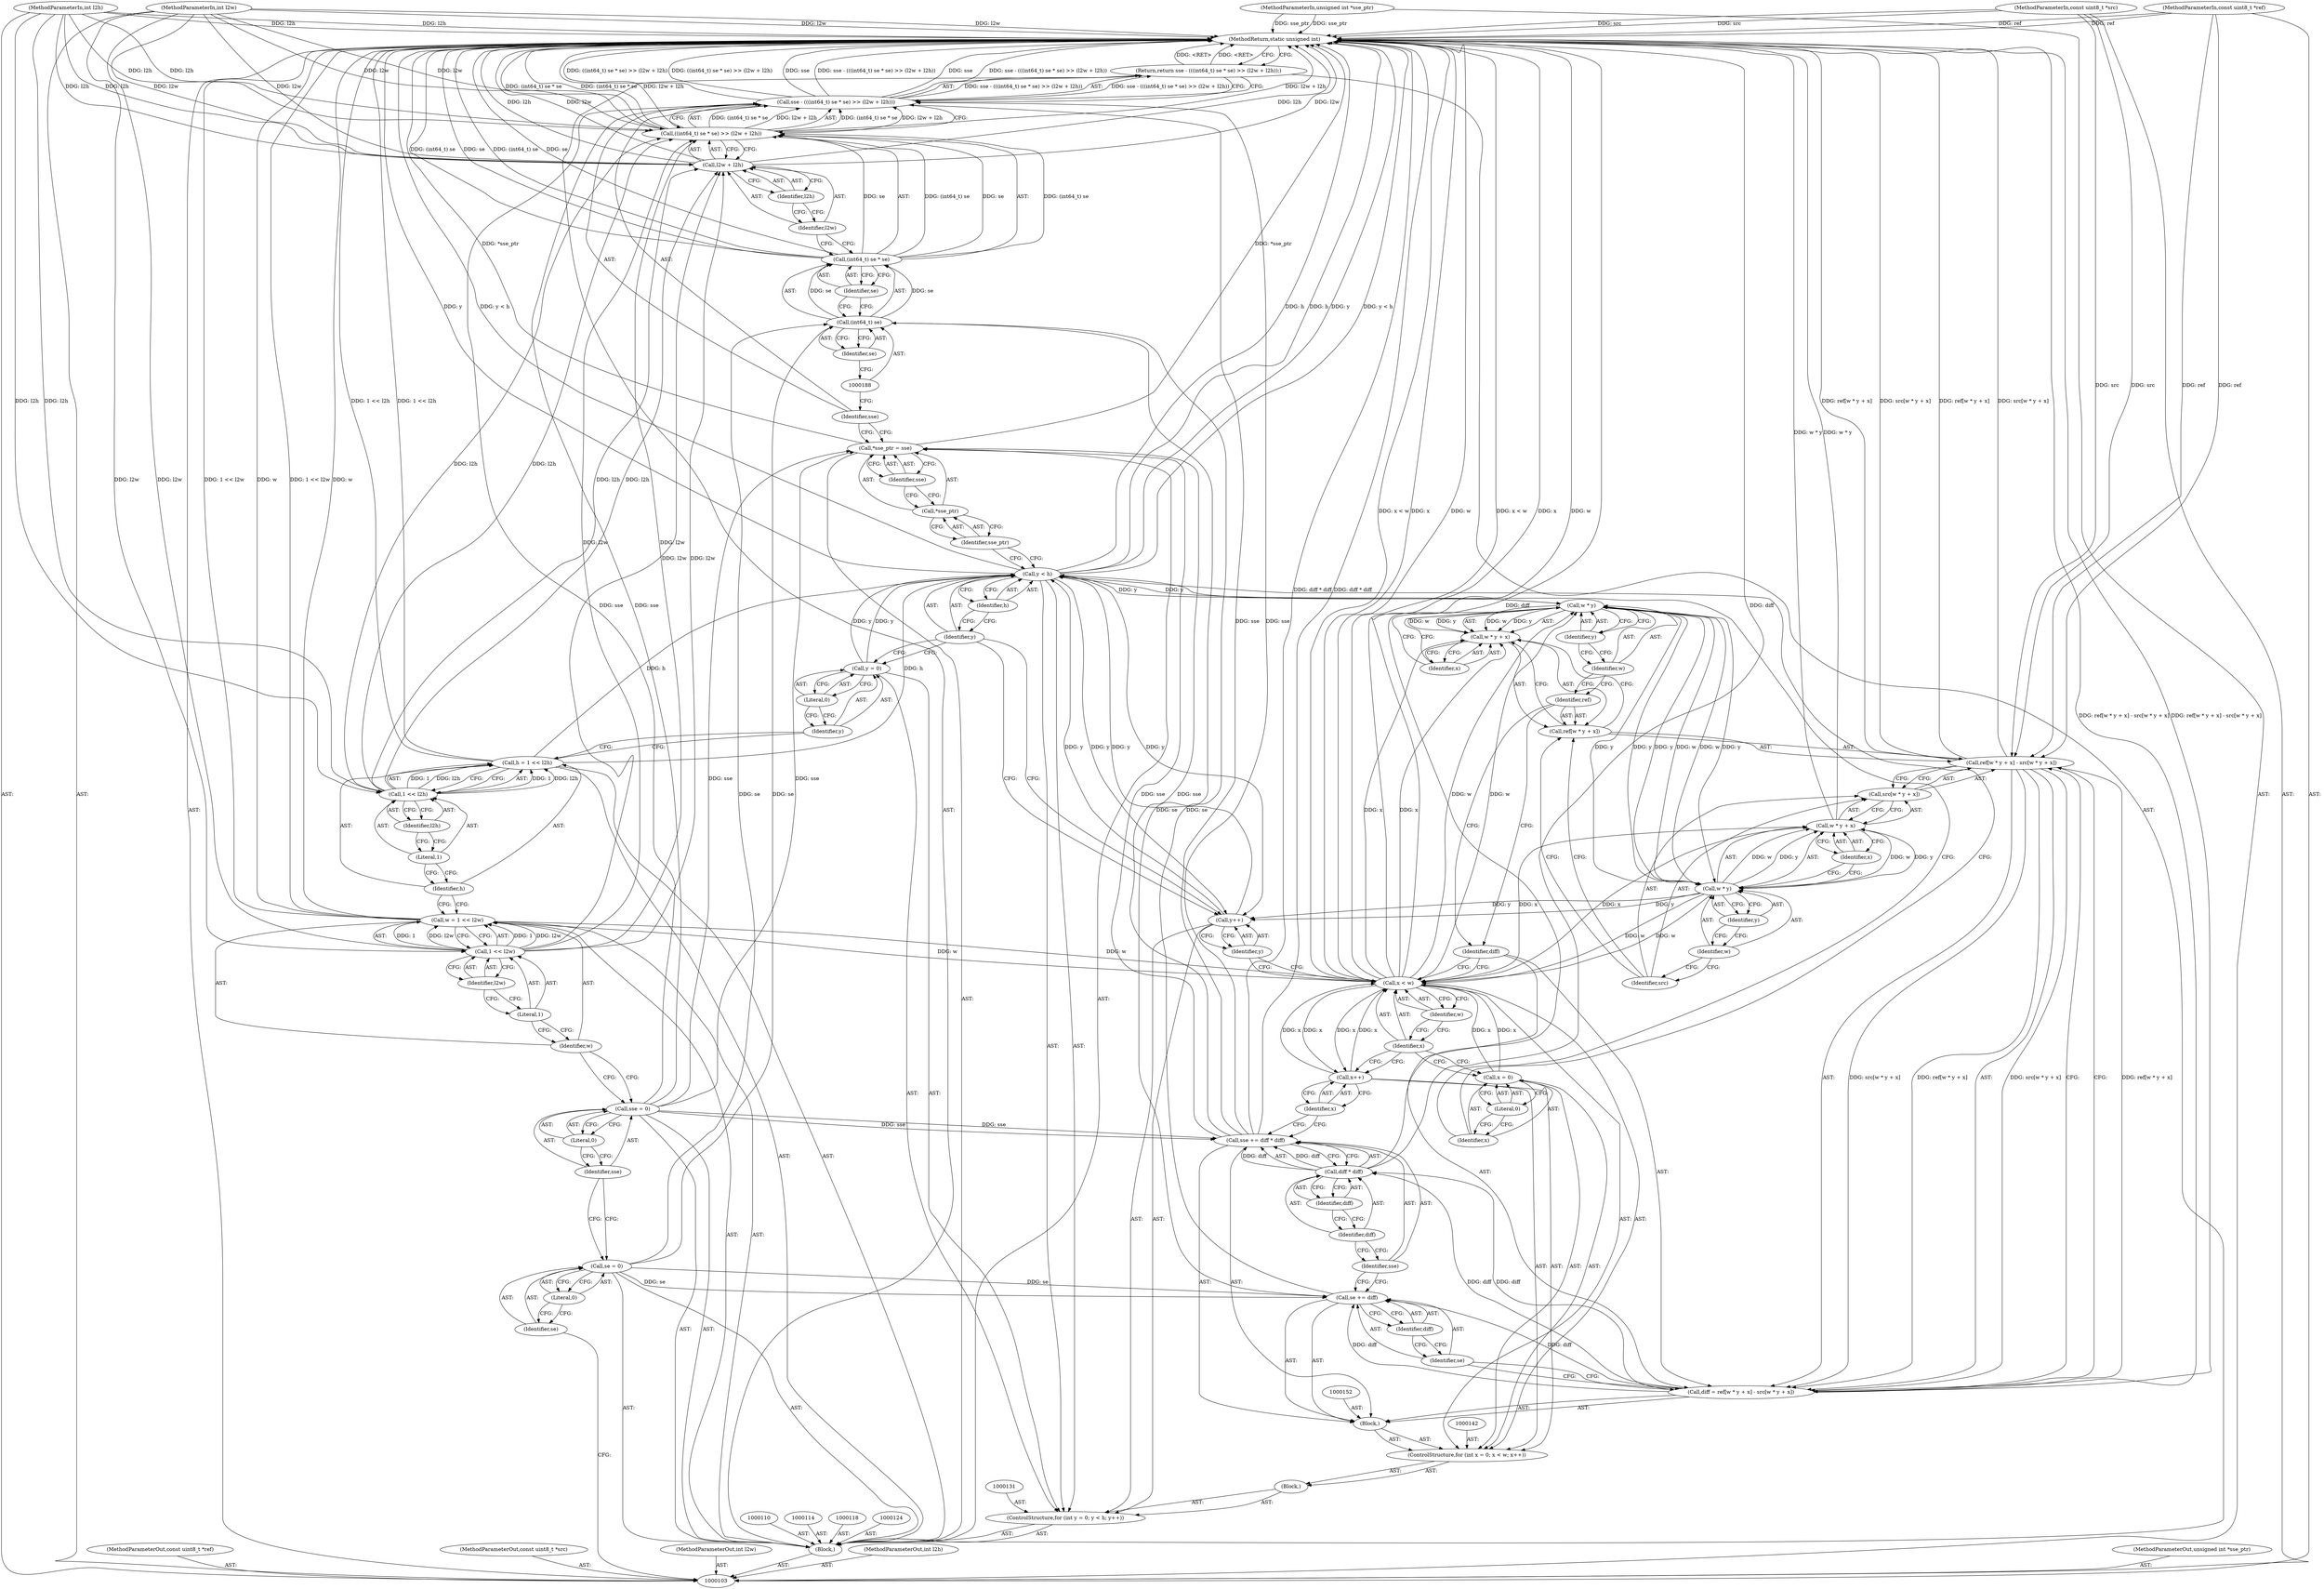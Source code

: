 digraph "1_Android_5a9753fca56f0eeb9f61e342b2fccffc364f9426_121" {
"1000194" [label="(MethodReturn,static unsigned int)"];
"1000104" [label="(MethodParameterIn,const uint8_t *ref)"];
"1000261" [label="(MethodParameterOut,const uint8_t *ref)"];
"1000105" [label="(MethodParameterIn,const uint8_t *src)"];
"1000262" [label="(MethodParameterOut,const uint8_t *src)"];
"1000175" [label="(Call,diff * diff)"];
"1000176" [label="(Identifier,diff)"];
"1000177" [label="(Identifier,diff)"];
"1000173" [label="(Call,sse += diff * diff)"];
"1000174" [label="(Identifier,sse)"];
"1000181" [label="(Identifier,sse)"];
"1000178" [label="(Call,*sse_ptr = sse)"];
"1000179" [label="(Call,*sse_ptr)"];
"1000180" [label="(Identifier,sse_ptr)"];
"1000185" [label="(Call,((int64_t) se * se) >> (l2w + l2h))"];
"1000186" [label="(Call,(int64_t) se * se)"];
"1000187" [label="(Call,(int64_t) se)"];
"1000182" [label="(Return,return sse - (((int64_t) se * se) >> (l2w + l2h));)"];
"1000189" [label="(Identifier,se)"];
"1000190" [label="(Identifier,se)"];
"1000191" [label="(Call,l2w + l2h)"];
"1000192" [label="(Identifier,l2w)"];
"1000193" [label="(Identifier,l2h)"];
"1000183" [label="(Call,sse - (((int64_t) se * se) >> (l2w + l2h)))"];
"1000184" [label="(Identifier,sse)"];
"1000106" [label="(MethodParameterIn,int l2w)"];
"1000263" [label="(MethodParameterOut,int l2w)"];
"1000107" [label="(MethodParameterIn,int l2h)"];
"1000264" [label="(MethodParameterOut,int l2h)"];
"1000108" [label="(MethodParameterIn,unsigned int *sse_ptr)"];
"1000265" [label="(MethodParameterOut,unsigned int *sse_ptr)"];
"1000109" [label="(Block,)"];
"1000113" [label="(Literal,0)"];
"1000111" [label="(Call,se = 0)"];
"1000112" [label="(Identifier,se)"];
"1000115" [label="(Call,sse = 0)"];
"1000116" [label="(Identifier,sse)"];
"1000117" [label="(Literal,0)"];
"1000119" [label="(Call,w = 1 << l2w)"];
"1000120" [label="(Identifier,w)"];
"1000121" [label="(Call,1 << l2w)"];
"1000122" [label="(Literal,1)"];
"1000123" [label="(Identifier,l2w)"];
"1000125" [label="(Call,h = 1 << l2h)"];
"1000126" [label="(Identifier,h)"];
"1000127" [label="(Call,1 << l2h)"];
"1000128" [label="(Literal,1)"];
"1000129" [label="(Identifier,l2h)"];
"1000132" [label="(Call,y = 0)"];
"1000133" [label="(Identifier,y)"];
"1000134" [label="(Literal,0)"];
"1000135" [label="(Call,y < h)"];
"1000136" [label="(Identifier,y)"];
"1000130" [label="(ControlStructure,for (int y = 0; y < h; y++))"];
"1000137" [label="(Identifier,h)"];
"1000138" [label="(Call,y++)"];
"1000139" [label="(Identifier,y)"];
"1000140" [label="(Block,)"];
"1000143" [label="(Call,x = 0)"];
"1000144" [label="(Identifier,x)"];
"1000145" [label="(Literal,0)"];
"1000146" [label="(Call,x < w)"];
"1000147" [label="(Identifier,x)"];
"1000148" [label="(Identifier,w)"];
"1000149" [label="(Call,x++)"];
"1000150" [label="(Identifier,x)"];
"1000141" [label="(ControlStructure,for (int x = 0; x < w; x++))"];
"1000153" [label="(Call,diff = ref[w * y + x] - src[w * y + x])"];
"1000154" [label="(Identifier,diff)"];
"1000155" [label="(Call,ref[w * y + x] - src[w * y + x])"];
"1000156" [label="(Call,ref[w * y + x])"];
"1000157" [label="(Identifier,ref)"];
"1000158" [label="(Call,w * y + x)"];
"1000159" [label="(Call,w * y)"];
"1000160" [label="(Identifier,w)"];
"1000161" [label="(Identifier,y)"];
"1000162" [label="(Identifier,x)"];
"1000163" [label="(Call,src[w * y + x])"];
"1000164" [label="(Identifier,src)"];
"1000165" [label="(Call,w * y + x)"];
"1000166" [label="(Call,w * y)"];
"1000167" [label="(Identifier,w)"];
"1000168" [label="(Identifier,y)"];
"1000169" [label="(Identifier,x)"];
"1000151" [label="(Block,)"];
"1000172" [label="(Identifier,diff)"];
"1000170" [label="(Call,se += diff)"];
"1000171" [label="(Identifier,se)"];
"1000194" -> "1000103"  [label="AST: "];
"1000194" -> "1000182"  [label="CFG: "];
"1000185" -> "1000194"  [label="DDG: (int64_t) se * se"];
"1000185" -> "1000194"  [label="DDG: l2w + l2h"];
"1000186" -> "1000194"  [label="DDG: (int64_t) se"];
"1000186" -> "1000194"  [label="DDG: se"];
"1000108" -> "1000194"  [label="DDG: sse_ptr"];
"1000183" -> "1000194"  [label="DDG: ((int64_t) se * se) >> (l2w + l2h)"];
"1000183" -> "1000194"  [label="DDG: sse"];
"1000183" -> "1000194"  [label="DDG: sse - (((int64_t) se * se) >> (l2w + l2h))"];
"1000107" -> "1000194"  [label="DDG: l2h"];
"1000105" -> "1000194"  [label="DDG: src"];
"1000153" -> "1000194"  [label="DDG: ref[w * y + x] - src[w * y + x]"];
"1000178" -> "1000194"  [label="DDG: *sse_ptr"];
"1000104" -> "1000194"  [label="DDG: ref"];
"1000165" -> "1000194"  [label="DDG: w * y"];
"1000119" -> "1000194"  [label="DDG: 1 << l2w"];
"1000119" -> "1000194"  [label="DDG: w"];
"1000146" -> "1000194"  [label="DDG: w"];
"1000146" -> "1000194"  [label="DDG: x < w"];
"1000146" -> "1000194"  [label="DDG: x"];
"1000175" -> "1000194"  [label="DDG: diff"];
"1000125" -> "1000194"  [label="DDG: 1 << l2h"];
"1000135" -> "1000194"  [label="DDG: y < h"];
"1000135" -> "1000194"  [label="DDG: y"];
"1000135" -> "1000194"  [label="DDG: h"];
"1000191" -> "1000194"  [label="DDG: l2h"];
"1000191" -> "1000194"  [label="DDG: l2w"];
"1000155" -> "1000194"  [label="DDG: ref[w * y + x]"];
"1000155" -> "1000194"  [label="DDG: src[w * y + x]"];
"1000106" -> "1000194"  [label="DDG: l2w"];
"1000173" -> "1000194"  [label="DDG: diff * diff"];
"1000182" -> "1000194"  [label="DDG: <RET>"];
"1000104" -> "1000103"  [label="AST: "];
"1000104" -> "1000194"  [label="DDG: ref"];
"1000104" -> "1000155"  [label="DDG: ref"];
"1000261" -> "1000103"  [label="AST: "];
"1000105" -> "1000103"  [label="AST: "];
"1000105" -> "1000194"  [label="DDG: src"];
"1000105" -> "1000155"  [label="DDG: src"];
"1000262" -> "1000103"  [label="AST: "];
"1000175" -> "1000173"  [label="AST: "];
"1000175" -> "1000177"  [label="CFG: "];
"1000176" -> "1000175"  [label="AST: "];
"1000177" -> "1000175"  [label="AST: "];
"1000173" -> "1000175"  [label="CFG: "];
"1000175" -> "1000194"  [label="DDG: diff"];
"1000175" -> "1000173"  [label="DDG: diff"];
"1000153" -> "1000175"  [label="DDG: diff"];
"1000176" -> "1000175"  [label="AST: "];
"1000176" -> "1000174"  [label="CFG: "];
"1000177" -> "1000176"  [label="CFG: "];
"1000177" -> "1000175"  [label="AST: "];
"1000177" -> "1000176"  [label="CFG: "];
"1000175" -> "1000177"  [label="CFG: "];
"1000173" -> "1000151"  [label="AST: "];
"1000173" -> "1000175"  [label="CFG: "];
"1000174" -> "1000173"  [label="AST: "];
"1000175" -> "1000173"  [label="AST: "];
"1000150" -> "1000173"  [label="CFG: "];
"1000173" -> "1000194"  [label="DDG: diff * diff"];
"1000175" -> "1000173"  [label="DDG: diff"];
"1000115" -> "1000173"  [label="DDG: sse"];
"1000173" -> "1000178"  [label="DDG: sse"];
"1000173" -> "1000183"  [label="DDG: sse"];
"1000174" -> "1000173"  [label="AST: "];
"1000174" -> "1000170"  [label="CFG: "];
"1000176" -> "1000174"  [label="CFG: "];
"1000181" -> "1000178"  [label="AST: "];
"1000181" -> "1000179"  [label="CFG: "];
"1000178" -> "1000181"  [label="CFG: "];
"1000178" -> "1000109"  [label="AST: "];
"1000178" -> "1000181"  [label="CFG: "];
"1000179" -> "1000178"  [label="AST: "];
"1000181" -> "1000178"  [label="AST: "];
"1000184" -> "1000178"  [label="CFG: "];
"1000178" -> "1000194"  [label="DDG: *sse_ptr"];
"1000115" -> "1000178"  [label="DDG: sse"];
"1000173" -> "1000178"  [label="DDG: sse"];
"1000179" -> "1000178"  [label="AST: "];
"1000179" -> "1000180"  [label="CFG: "];
"1000180" -> "1000179"  [label="AST: "];
"1000181" -> "1000179"  [label="CFG: "];
"1000180" -> "1000179"  [label="AST: "];
"1000180" -> "1000135"  [label="CFG: "];
"1000179" -> "1000180"  [label="CFG: "];
"1000185" -> "1000183"  [label="AST: "];
"1000185" -> "1000191"  [label="CFG: "];
"1000186" -> "1000185"  [label="AST: "];
"1000191" -> "1000185"  [label="AST: "];
"1000183" -> "1000185"  [label="CFG: "];
"1000185" -> "1000194"  [label="DDG: (int64_t) se * se"];
"1000185" -> "1000194"  [label="DDG: l2w + l2h"];
"1000185" -> "1000183"  [label="DDG: (int64_t) se * se"];
"1000185" -> "1000183"  [label="DDG: l2w + l2h"];
"1000186" -> "1000185"  [label="DDG: (int64_t) se"];
"1000186" -> "1000185"  [label="DDG: se"];
"1000121" -> "1000185"  [label="DDG: l2w"];
"1000106" -> "1000185"  [label="DDG: l2w"];
"1000127" -> "1000185"  [label="DDG: l2h"];
"1000107" -> "1000185"  [label="DDG: l2h"];
"1000186" -> "1000185"  [label="AST: "];
"1000186" -> "1000190"  [label="CFG: "];
"1000187" -> "1000186"  [label="AST: "];
"1000190" -> "1000186"  [label="AST: "];
"1000192" -> "1000186"  [label="CFG: "];
"1000186" -> "1000194"  [label="DDG: (int64_t) se"];
"1000186" -> "1000194"  [label="DDG: se"];
"1000186" -> "1000185"  [label="DDG: (int64_t) se"];
"1000186" -> "1000185"  [label="DDG: se"];
"1000187" -> "1000186"  [label="DDG: se"];
"1000187" -> "1000186"  [label="AST: "];
"1000187" -> "1000189"  [label="CFG: "];
"1000188" -> "1000187"  [label="AST: "];
"1000189" -> "1000187"  [label="AST: "];
"1000190" -> "1000187"  [label="CFG: "];
"1000187" -> "1000186"  [label="DDG: se"];
"1000111" -> "1000187"  [label="DDG: se"];
"1000170" -> "1000187"  [label="DDG: se"];
"1000182" -> "1000109"  [label="AST: "];
"1000182" -> "1000183"  [label="CFG: "];
"1000183" -> "1000182"  [label="AST: "];
"1000194" -> "1000182"  [label="CFG: "];
"1000182" -> "1000194"  [label="DDG: <RET>"];
"1000183" -> "1000182"  [label="DDG: sse - (((int64_t) se * se) >> (l2w + l2h))"];
"1000189" -> "1000187"  [label="AST: "];
"1000189" -> "1000188"  [label="CFG: "];
"1000187" -> "1000189"  [label="CFG: "];
"1000190" -> "1000186"  [label="AST: "];
"1000190" -> "1000187"  [label="CFG: "];
"1000186" -> "1000190"  [label="CFG: "];
"1000191" -> "1000185"  [label="AST: "];
"1000191" -> "1000193"  [label="CFG: "];
"1000192" -> "1000191"  [label="AST: "];
"1000193" -> "1000191"  [label="AST: "];
"1000185" -> "1000191"  [label="CFG: "];
"1000191" -> "1000194"  [label="DDG: l2h"];
"1000191" -> "1000194"  [label="DDG: l2w"];
"1000121" -> "1000191"  [label="DDG: l2w"];
"1000106" -> "1000191"  [label="DDG: l2w"];
"1000127" -> "1000191"  [label="DDG: l2h"];
"1000107" -> "1000191"  [label="DDG: l2h"];
"1000192" -> "1000191"  [label="AST: "];
"1000192" -> "1000186"  [label="CFG: "];
"1000193" -> "1000192"  [label="CFG: "];
"1000193" -> "1000191"  [label="AST: "];
"1000193" -> "1000192"  [label="CFG: "];
"1000191" -> "1000193"  [label="CFG: "];
"1000183" -> "1000182"  [label="AST: "];
"1000183" -> "1000185"  [label="CFG: "];
"1000184" -> "1000183"  [label="AST: "];
"1000185" -> "1000183"  [label="AST: "];
"1000182" -> "1000183"  [label="CFG: "];
"1000183" -> "1000194"  [label="DDG: ((int64_t) se * se) >> (l2w + l2h)"];
"1000183" -> "1000194"  [label="DDG: sse"];
"1000183" -> "1000194"  [label="DDG: sse - (((int64_t) se * se) >> (l2w + l2h))"];
"1000183" -> "1000182"  [label="DDG: sse - (((int64_t) se * se) >> (l2w + l2h))"];
"1000115" -> "1000183"  [label="DDG: sse"];
"1000173" -> "1000183"  [label="DDG: sse"];
"1000185" -> "1000183"  [label="DDG: (int64_t) se * se"];
"1000185" -> "1000183"  [label="DDG: l2w + l2h"];
"1000184" -> "1000183"  [label="AST: "];
"1000184" -> "1000178"  [label="CFG: "];
"1000188" -> "1000184"  [label="CFG: "];
"1000106" -> "1000103"  [label="AST: "];
"1000106" -> "1000194"  [label="DDG: l2w"];
"1000106" -> "1000121"  [label="DDG: l2w"];
"1000106" -> "1000185"  [label="DDG: l2w"];
"1000106" -> "1000191"  [label="DDG: l2w"];
"1000263" -> "1000103"  [label="AST: "];
"1000107" -> "1000103"  [label="AST: "];
"1000107" -> "1000194"  [label="DDG: l2h"];
"1000107" -> "1000127"  [label="DDG: l2h"];
"1000107" -> "1000185"  [label="DDG: l2h"];
"1000107" -> "1000191"  [label="DDG: l2h"];
"1000264" -> "1000103"  [label="AST: "];
"1000108" -> "1000103"  [label="AST: "];
"1000108" -> "1000194"  [label="DDG: sse_ptr"];
"1000265" -> "1000103"  [label="AST: "];
"1000109" -> "1000103"  [label="AST: "];
"1000110" -> "1000109"  [label="AST: "];
"1000111" -> "1000109"  [label="AST: "];
"1000114" -> "1000109"  [label="AST: "];
"1000115" -> "1000109"  [label="AST: "];
"1000118" -> "1000109"  [label="AST: "];
"1000119" -> "1000109"  [label="AST: "];
"1000124" -> "1000109"  [label="AST: "];
"1000125" -> "1000109"  [label="AST: "];
"1000130" -> "1000109"  [label="AST: "];
"1000178" -> "1000109"  [label="AST: "];
"1000182" -> "1000109"  [label="AST: "];
"1000113" -> "1000111"  [label="AST: "];
"1000113" -> "1000112"  [label="CFG: "];
"1000111" -> "1000113"  [label="CFG: "];
"1000111" -> "1000109"  [label="AST: "];
"1000111" -> "1000113"  [label="CFG: "];
"1000112" -> "1000111"  [label="AST: "];
"1000113" -> "1000111"  [label="AST: "];
"1000116" -> "1000111"  [label="CFG: "];
"1000111" -> "1000170"  [label="DDG: se"];
"1000111" -> "1000187"  [label="DDG: se"];
"1000112" -> "1000111"  [label="AST: "];
"1000112" -> "1000103"  [label="CFG: "];
"1000113" -> "1000112"  [label="CFG: "];
"1000115" -> "1000109"  [label="AST: "];
"1000115" -> "1000117"  [label="CFG: "];
"1000116" -> "1000115"  [label="AST: "];
"1000117" -> "1000115"  [label="AST: "];
"1000120" -> "1000115"  [label="CFG: "];
"1000115" -> "1000173"  [label="DDG: sse"];
"1000115" -> "1000178"  [label="DDG: sse"];
"1000115" -> "1000183"  [label="DDG: sse"];
"1000116" -> "1000115"  [label="AST: "];
"1000116" -> "1000111"  [label="CFG: "];
"1000117" -> "1000116"  [label="CFG: "];
"1000117" -> "1000115"  [label="AST: "];
"1000117" -> "1000116"  [label="CFG: "];
"1000115" -> "1000117"  [label="CFG: "];
"1000119" -> "1000109"  [label="AST: "];
"1000119" -> "1000121"  [label="CFG: "];
"1000120" -> "1000119"  [label="AST: "];
"1000121" -> "1000119"  [label="AST: "];
"1000126" -> "1000119"  [label="CFG: "];
"1000119" -> "1000194"  [label="DDG: 1 << l2w"];
"1000119" -> "1000194"  [label="DDG: w"];
"1000121" -> "1000119"  [label="DDG: 1"];
"1000121" -> "1000119"  [label="DDG: l2w"];
"1000119" -> "1000146"  [label="DDG: w"];
"1000120" -> "1000119"  [label="AST: "];
"1000120" -> "1000115"  [label="CFG: "];
"1000122" -> "1000120"  [label="CFG: "];
"1000121" -> "1000119"  [label="AST: "];
"1000121" -> "1000123"  [label="CFG: "];
"1000122" -> "1000121"  [label="AST: "];
"1000123" -> "1000121"  [label="AST: "];
"1000119" -> "1000121"  [label="CFG: "];
"1000121" -> "1000119"  [label="DDG: 1"];
"1000121" -> "1000119"  [label="DDG: l2w"];
"1000106" -> "1000121"  [label="DDG: l2w"];
"1000121" -> "1000185"  [label="DDG: l2w"];
"1000121" -> "1000191"  [label="DDG: l2w"];
"1000122" -> "1000121"  [label="AST: "];
"1000122" -> "1000120"  [label="CFG: "];
"1000123" -> "1000122"  [label="CFG: "];
"1000123" -> "1000121"  [label="AST: "];
"1000123" -> "1000122"  [label="CFG: "];
"1000121" -> "1000123"  [label="CFG: "];
"1000125" -> "1000109"  [label="AST: "];
"1000125" -> "1000127"  [label="CFG: "];
"1000126" -> "1000125"  [label="AST: "];
"1000127" -> "1000125"  [label="AST: "];
"1000133" -> "1000125"  [label="CFG: "];
"1000125" -> "1000194"  [label="DDG: 1 << l2h"];
"1000127" -> "1000125"  [label="DDG: 1"];
"1000127" -> "1000125"  [label="DDG: l2h"];
"1000125" -> "1000135"  [label="DDG: h"];
"1000126" -> "1000125"  [label="AST: "];
"1000126" -> "1000119"  [label="CFG: "];
"1000128" -> "1000126"  [label="CFG: "];
"1000127" -> "1000125"  [label="AST: "];
"1000127" -> "1000129"  [label="CFG: "];
"1000128" -> "1000127"  [label="AST: "];
"1000129" -> "1000127"  [label="AST: "];
"1000125" -> "1000127"  [label="CFG: "];
"1000127" -> "1000125"  [label="DDG: 1"];
"1000127" -> "1000125"  [label="DDG: l2h"];
"1000107" -> "1000127"  [label="DDG: l2h"];
"1000127" -> "1000185"  [label="DDG: l2h"];
"1000127" -> "1000191"  [label="DDG: l2h"];
"1000128" -> "1000127"  [label="AST: "];
"1000128" -> "1000126"  [label="CFG: "];
"1000129" -> "1000128"  [label="CFG: "];
"1000129" -> "1000127"  [label="AST: "];
"1000129" -> "1000128"  [label="CFG: "];
"1000127" -> "1000129"  [label="CFG: "];
"1000132" -> "1000130"  [label="AST: "];
"1000132" -> "1000134"  [label="CFG: "];
"1000133" -> "1000132"  [label="AST: "];
"1000134" -> "1000132"  [label="AST: "];
"1000136" -> "1000132"  [label="CFG: "];
"1000132" -> "1000135"  [label="DDG: y"];
"1000133" -> "1000132"  [label="AST: "];
"1000133" -> "1000125"  [label="CFG: "];
"1000134" -> "1000133"  [label="CFG: "];
"1000134" -> "1000132"  [label="AST: "];
"1000134" -> "1000133"  [label="CFG: "];
"1000132" -> "1000134"  [label="CFG: "];
"1000135" -> "1000130"  [label="AST: "];
"1000135" -> "1000137"  [label="CFG: "];
"1000136" -> "1000135"  [label="AST: "];
"1000137" -> "1000135"  [label="AST: "];
"1000144" -> "1000135"  [label="CFG: "];
"1000180" -> "1000135"  [label="CFG: "];
"1000135" -> "1000194"  [label="DDG: y < h"];
"1000135" -> "1000194"  [label="DDG: y"];
"1000135" -> "1000194"  [label="DDG: h"];
"1000138" -> "1000135"  [label="DDG: y"];
"1000132" -> "1000135"  [label="DDG: y"];
"1000125" -> "1000135"  [label="DDG: h"];
"1000135" -> "1000138"  [label="DDG: y"];
"1000135" -> "1000159"  [label="DDG: y"];
"1000136" -> "1000135"  [label="AST: "];
"1000136" -> "1000132"  [label="CFG: "];
"1000136" -> "1000138"  [label="CFG: "];
"1000137" -> "1000136"  [label="CFG: "];
"1000130" -> "1000109"  [label="AST: "];
"1000131" -> "1000130"  [label="AST: "];
"1000132" -> "1000130"  [label="AST: "];
"1000135" -> "1000130"  [label="AST: "];
"1000138" -> "1000130"  [label="AST: "];
"1000140" -> "1000130"  [label="AST: "];
"1000137" -> "1000135"  [label="AST: "];
"1000137" -> "1000136"  [label="CFG: "];
"1000135" -> "1000137"  [label="CFG: "];
"1000138" -> "1000130"  [label="AST: "];
"1000138" -> "1000139"  [label="CFG: "];
"1000139" -> "1000138"  [label="AST: "];
"1000136" -> "1000138"  [label="CFG: "];
"1000138" -> "1000135"  [label="DDG: y"];
"1000166" -> "1000138"  [label="DDG: y"];
"1000135" -> "1000138"  [label="DDG: y"];
"1000139" -> "1000138"  [label="AST: "];
"1000139" -> "1000146"  [label="CFG: "];
"1000138" -> "1000139"  [label="CFG: "];
"1000140" -> "1000130"  [label="AST: "];
"1000141" -> "1000140"  [label="AST: "];
"1000143" -> "1000141"  [label="AST: "];
"1000143" -> "1000145"  [label="CFG: "];
"1000144" -> "1000143"  [label="AST: "];
"1000145" -> "1000143"  [label="AST: "];
"1000147" -> "1000143"  [label="CFG: "];
"1000143" -> "1000146"  [label="DDG: x"];
"1000144" -> "1000143"  [label="AST: "];
"1000144" -> "1000135"  [label="CFG: "];
"1000145" -> "1000144"  [label="CFG: "];
"1000145" -> "1000143"  [label="AST: "];
"1000145" -> "1000144"  [label="CFG: "];
"1000143" -> "1000145"  [label="CFG: "];
"1000146" -> "1000141"  [label="AST: "];
"1000146" -> "1000148"  [label="CFG: "];
"1000147" -> "1000146"  [label="AST: "];
"1000148" -> "1000146"  [label="AST: "];
"1000154" -> "1000146"  [label="CFG: "];
"1000139" -> "1000146"  [label="CFG: "];
"1000146" -> "1000194"  [label="DDG: w"];
"1000146" -> "1000194"  [label="DDG: x < w"];
"1000146" -> "1000194"  [label="DDG: x"];
"1000143" -> "1000146"  [label="DDG: x"];
"1000149" -> "1000146"  [label="DDG: x"];
"1000166" -> "1000146"  [label="DDG: w"];
"1000119" -> "1000146"  [label="DDG: w"];
"1000146" -> "1000149"  [label="DDG: x"];
"1000146" -> "1000159"  [label="DDG: w"];
"1000146" -> "1000158"  [label="DDG: x"];
"1000146" -> "1000165"  [label="DDG: x"];
"1000147" -> "1000146"  [label="AST: "];
"1000147" -> "1000143"  [label="CFG: "];
"1000147" -> "1000149"  [label="CFG: "];
"1000148" -> "1000147"  [label="CFG: "];
"1000148" -> "1000146"  [label="AST: "];
"1000148" -> "1000147"  [label="CFG: "];
"1000146" -> "1000148"  [label="CFG: "];
"1000149" -> "1000141"  [label="AST: "];
"1000149" -> "1000150"  [label="CFG: "];
"1000150" -> "1000149"  [label="AST: "];
"1000147" -> "1000149"  [label="CFG: "];
"1000149" -> "1000146"  [label="DDG: x"];
"1000146" -> "1000149"  [label="DDG: x"];
"1000150" -> "1000149"  [label="AST: "];
"1000150" -> "1000173"  [label="CFG: "];
"1000149" -> "1000150"  [label="CFG: "];
"1000141" -> "1000140"  [label="AST: "];
"1000142" -> "1000141"  [label="AST: "];
"1000143" -> "1000141"  [label="AST: "];
"1000146" -> "1000141"  [label="AST: "];
"1000149" -> "1000141"  [label="AST: "];
"1000151" -> "1000141"  [label="AST: "];
"1000153" -> "1000151"  [label="AST: "];
"1000153" -> "1000155"  [label="CFG: "];
"1000154" -> "1000153"  [label="AST: "];
"1000155" -> "1000153"  [label="AST: "];
"1000171" -> "1000153"  [label="CFG: "];
"1000153" -> "1000194"  [label="DDG: ref[w * y + x] - src[w * y + x]"];
"1000155" -> "1000153"  [label="DDG: ref[w * y + x]"];
"1000155" -> "1000153"  [label="DDG: src[w * y + x]"];
"1000153" -> "1000170"  [label="DDG: diff"];
"1000153" -> "1000175"  [label="DDG: diff"];
"1000154" -> "1000153"  [label="AST: "];
"1000154" -> "1000146"  [label="CFG: "];
"1000157" -> "1000154"  [label="CFG: "];
"1000155" -> "1000153"  [label="AST: "];
"1000155" -> "1000163"  [label="CFG: "];
"1000156" -> "1000155"  [label="AST: "];
"1000163" -> "1000155"  [label="AST: "];
"1000153" -> "1000155"  [label="CFG: "];
"1000155" -> "1000194"  [label="DDG: ref[w * y + x]"];
"1000155" -> "1000194"  [label="DDG: src[w * y + x]"];
"1000155" -> "1000153"  [label="DDG: ref[w * y + x]"];
"1000155" -> "1000153"  [label="DDG: src[w * y + x]"];
"1000104" -> "1000155"  [label="DDG: ref"];
"1000105" -> "1000155"  [label="DDG: src"];
"1000156" -> "1000155"  [label="AST: "];
"1000156" -> "1000158"  [label="CFG: "];
"1000157" -> "1000156"  [label="AST: "];
"1000158" -> "1000156"  [label="AST: "];
"1000164" -> "1000156"  [label="CFG: "];
"1000157" -> "1000156"  [label="AST: "];
"1000157" -> "1000154"  [label="CFG: "];
"1000160" -> "1000157"  [label="CFG: "];
"1000158" -> "1000156"  [label="AST: "];
"1000158" -> "1000162"  [label="CFG: "];
"1000159" -> "1000158"  [label="AST: "];
"1000162" -> "1000158"  [label="AST: "];
"1000156" -> "1000158"  [label="CFG: "];
"1000159" -> "1000158"  [label="DDG: w"];
"1000159" -> "1000158"  [label="DDG: y"];
"1000146" -> "1000158"  [label="DDG: x"];
"1000159" -> "1000158"  [label="AST: "];
"1000159" -> "1000161"  [label="CFG: "];
"1000160" -> "1000159"  [label="AST: "];
"1000161" -> "1000159"  [label="AST: "];
"1000162" -> "1000159"  [label="CFG: "];
"1000159" -> "1000158"  [label="DDG: w"];
"1000159" -> "1000158"  [label="DDG: y"];
"1000146" -> "1000159"  [label="DDG: w"];
"1000166" -> "1000159"  [label="DDG: y"];
"1000135" -> "1000159"  [label="DDG: y"];
"1000159" -> "1000166"  [label="DDG: w"];
"1000159" -> "1000166"  [label="DDG: y"];
"1000160" -> "1000159"  [label="AST: "];
"1000160" -> "1000157"  [label="CFG: "];
"1000161" -> "1000160"  [label="CFG: "];
"1000161" -> "1000159"  [label="AST: "];
"1000161" -> "1000160"  [label="CFG: "];
"1000159" -> "1000161"  [label="CFG: "];
"1000162" -> "1000158"  [label="AST: "];
"1000162" -> "1000159"  [label="CFG: "];
"1000158" -> "1000162"  [label="CFG: "];
"1000163" -> "1000155"  [label="AST: "];
"1000163" -> "1000165"  [label="CFG: "];
"1000164" -> "1000163"  [label="AST: "];
"1000165" -> "1000163"  [label="AST: "];
"1000155" -> "1000163"  [label="CFG: "];
"1000164" -> "1000163"  [label="AST: "];
"1000164" -> "1000156"  [label="CFG: "];
"1000167" -> "1000164"  [label="CFG: "];
"1000165" -> "1000163"  [label="AST: "];
"1000165" -> "1000169"  [label="CFG: "];
"1000166" -> "1000165"  [label="AST: "];
"1000169" -> "1000165"  [label="AST: "];
"1000163" -> "1000165"  [label="CFG: "];
"1000165" -> "1000194"  [label="DDG: w * y"];
"1000166" -> "1000165"  [label="DDG: w"];
"1000166" -> "1000165"  [label="DDG: y"];
"1000146" -> "1000165"  [label="DDG: x"];
"1000166" -> "1000165"  [label="AST: "];
"1000166" -> "1000168"  [label="CFG: "];
"1000167" -> "1000166"  [label="AST: "];
"1000168" -> "1000166"  [label="AST: "];
"1000169" -> "1000166"  [label="CFG: "];
"1000166" -> "1000138"  [label="DDG: y"];
"1000166" -> "1000146"  [label="DDG: w"];
"1000166" -> "1000159"  [label="DDG: y"];
"1000166" -> "1000165"  [label="DDG: w"];
"1000166" -> "1000165"  [label="DDG: y"];
"1000159" -> "1000166"  [label="DDG: w"];
"1000159" -> "1000166"  [label="DDG: y"];
"1000167" -> "1000166"  [label="AST: "];
"1000167" -> "1000164"  [label="CFG: "];
"1000168" -> "1000167"  [label="CFG: "];
"1000168" -> "1000166"  [label="AST: "];
"1000168" -> "1000167"  [label="CFG: "];
"1000166" -> "1000168"  [label="CFG: "];
"1000169" -> "1000165"  [label="AST: "];
"1000169" -> "1000166"  [label="CFG: "];
"1000165" -> "1000169"  [label="CFG: "];
"1000151" -> "1000141"  [label="AST: "];
"1000152" -> "1000151"  [label="AST: "];
"1000153" -> "1000151"  [label="AST: "];
"1000170" -> "1000151"  [label="AST: "];
"1000173" -> "1000151"  [label="AST: "];
"1000172" -> "1000170"  [label="AST: "];
"1000172" -> "1000171"  [label="CFG: "];
"1000170" -> "1000172"  [label="CFG: "];
"1000170" -> "1000151"  [label="AST: "];
"1000170" -> "1000172"  [label="CFG: "];
"1000171" -> "1000170"  [label="AST: "];
"1000172" -> "1000170"  [label="AST: "];
"1000174" -> "1000170"  [label="CFG: "];
"1000153" -> "1000170"  [label="DDG: diff"];
"1000111" -> "1000170"  [label="DDG: se"];
"1000170" -> "1000187"  [label="DDG: se"];
"1000171" -> "1000170"  [label="AST: "];
"1000171" -> "1000153"  [label="CFG: "];
"1000172" -> "1000171"  [label="CFG: "];
}
